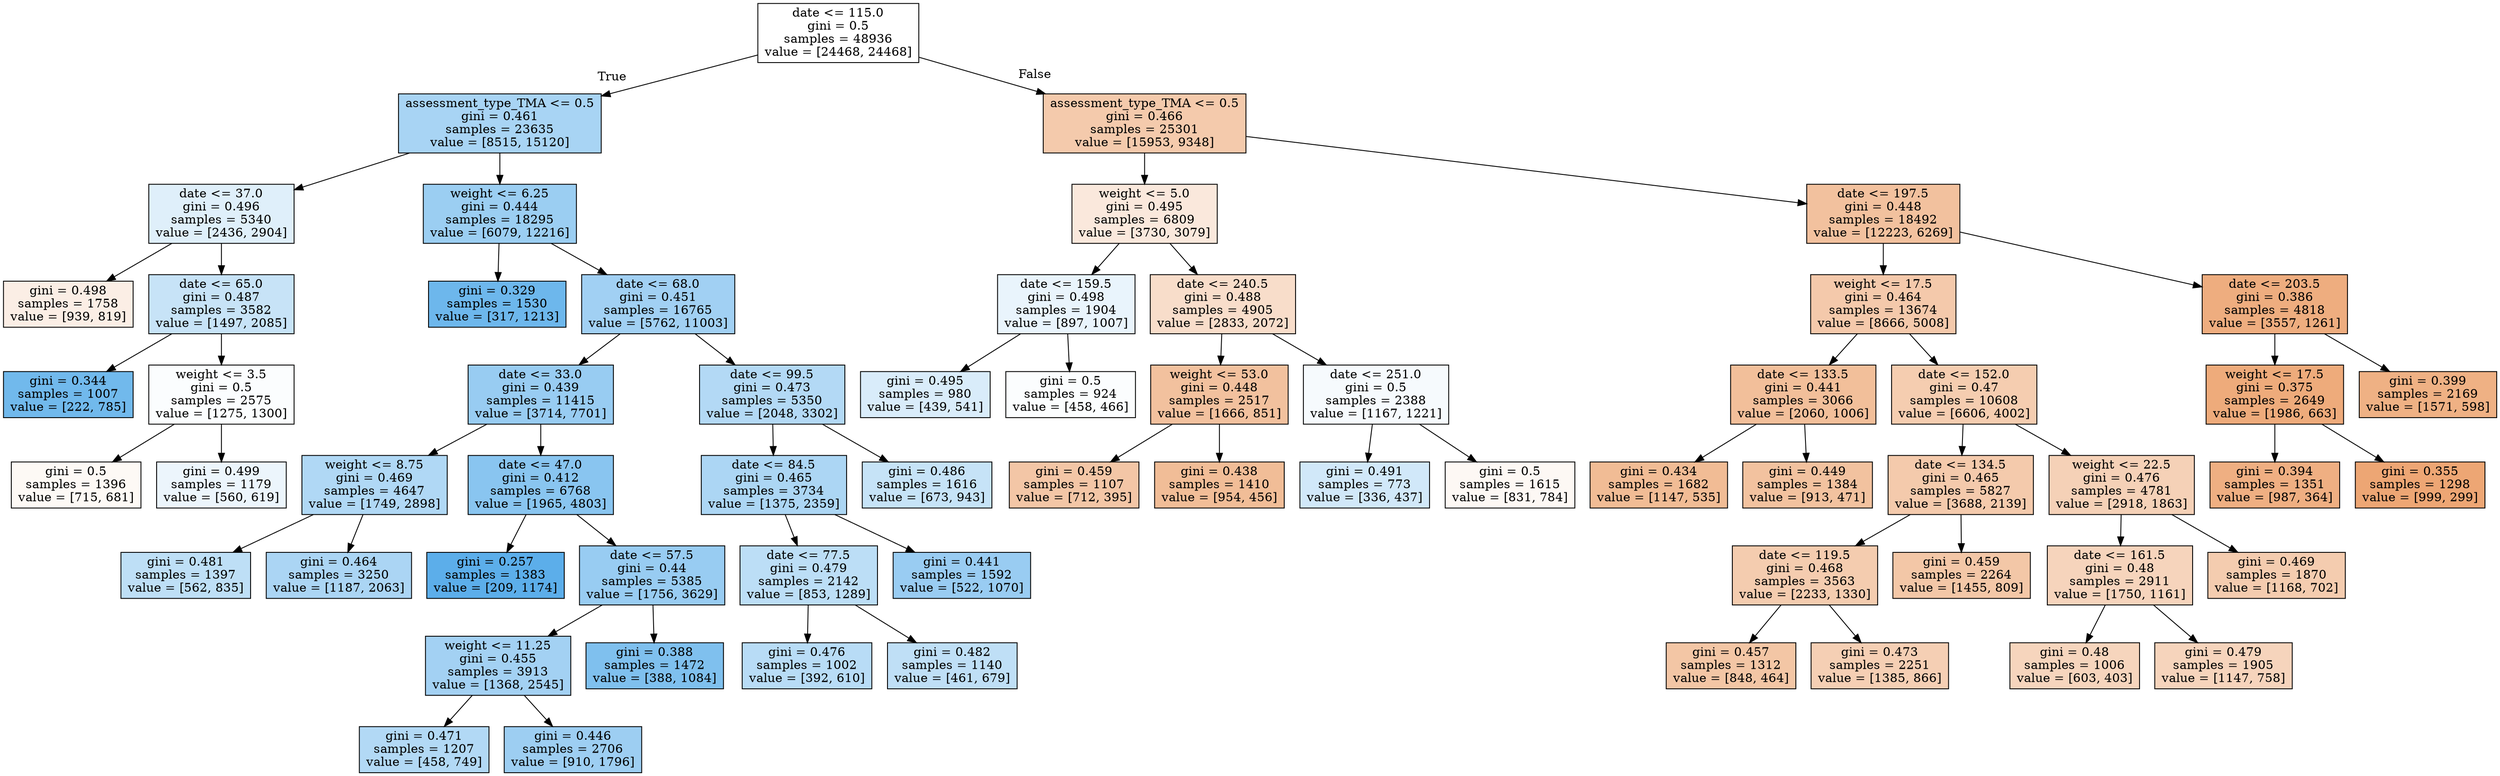 digraph Tree {
node [shape=box, style="filled", color="black"] ;
0 [label="date <= 115.0\ngini = 0.5\nsamples = 48936\nvalue = [24468, 24468]", fillcolor="#e5813900"] ;
1 [label="assessment_type_TMA <= 0.5\ngini = 0.461\nsamples = 23635\nvalue = [8515, 15120]", fillcolor="#399de56f"] ;
0 -> 1 [labeldistance=2.5, labelangle=45, headlabel="True"] ;
2 [label="date <= 37.0\ngini = 0.496\nsamples = 5340\nvalue = [2436, 2904]", fillcolor="#399de529"] ;
1 -> 2 ;
3 [label="gini = 0.498\nsamples = 1758\nvalue = [939, 819]", fillcolor="#e5813921"] ;
2 -> 3 ;
4 [label="date <= 65.0\ngini = 0.487\nsamples = 3582\nvalue = [1497, 2085]", fillcolor="#399de548"] ;
2 -> 4 ;
5 [label="gini = 0.344\nsamples = 1007\nvalue = [222, 785]", fillcolor="#399de5b7"] ;
4 -> 5 ;
6 [label="weight <= 3.5\ngini = 0.5\nsamples = 2575\nvalue = [1275, 1300]", fillcolor="#399de505"] ;
4 -> 6 ;
7 [label="gini = 0.5\nsamples = 1396\nvalue = [715, 681]", fillcolor="#e581390c"] ;
6 -> 7 ;
8 [label="gini = 0.499\nsamples = 1179\nvalue = [560, 619]", fillcolor="#399de518"] ;
6 -> 8 ;
9 [label="weight <= 6.25\ngini = 0.444\nsamples = 18295\nvalue = [6079, 12216]", fillcolor="#399de580"] ;
1 -> 9 ;
10 [label="gini = 0.329\nsamples = 1530\nvalue = [317, 1213]", fillcolor="#399de5bc"] ;
9 -> 10 ;
11 [label="date <= 68.0\ngini = 0.451\nsamples = 16765\nvalue = [5762, 11003]", fillcolor="#399de579"] ;
9 -> 11 ;
12 [label="date <= 33.0\ngini = 0.439\nsamples = 11415\nvalue = [3714, 7701]", fillcolor="#399de584"] ;
11 -> 12 ;
13 [label="weight <= 8.75\ngini = 0.469\nsamples = 4647\nvalue = [1749, 2898]", fillcolor="#399de565"] ;
12 -> 13 ;
14 [label="gini = 0.481\nsamples = 1397\nvalue = [562, 835]", fillcolor="#399de553"] ;
13 -> 14 ;
15 [label="gini = 0.464\nsamples = 3250\nvalue = [1187, 2063]", fillcolor="#399de56c"] ;
13 -> 15 ;
16 [label="date <= 47.0\ngini = 0.412\nsamples = 6768\nvalue = [1965, 4803]", fillcolor="#399de597"] ;
12 -> 16 ;
17 [label="gini = 0.257\nsamples = 1383\nvalue = [209, 1174]", fillcolor="#399de5d2"] ;
16 -> 17 ;
18 [label="date <= 57.5\ngini = 0.44\nsamples = 5385\nvalue = [1756, 3629]", fillcolor="#399de584"] ;
16 -> 18 ;
19 [label="weight <= 11.25\ngini = 0.455\nsamples = 3913\nvalue = [1368, 2545]", fillcolor="#399de576"] ;
18 -> 19 ;
20 [label="gini = 0.471\nsamples = 1207\nvalue = [458, 749]", fillcolor="#399de563"] ;
19 -> 20 ;
21 [label="gini = 0.446\nsamples = 2706\nvalue = [910, 1796]", fillcolor="#399de57e"] ;
19 -> 21 ;
22 [label="gini = 0.388\nsamples = 1472\nvalue = [388, 1084]", fillcolor="#399de5a4"] ;
18 -> 22 ;
23 [label="date <= 99.5\ngini = 0.473\nsamples = 5350\nvalue = [2048, 3302]", fillcolor="#399de561"] ;
11 -> 23 ;
24 [label="date <= 84.5\ngini = 0.465\nsamples = 3734\nvalue = [1375, 2359]", fillcolor="#399de56a"] ;
23 -> 24 ;
25 [label="date <= 77.5\ngini = 0.479\nsamples = 2142\nvalue = [853, 1289]", fillcolor="#399de556"] ;
24 -> 25 ;
26 [label="gini = 0.476\nsamples = 1002\nvalue = [392, 610]", fillcolor="#399de55b"] ;
25 -> 26 ;
27 [label="gini = 0.482\nsamples = 1140\nvalue = [461, 679]", fillcolor="#399de552"] ;
25 -> 27 ;
28 [label="gini = 0.441\nsamples = 1592\nvalue = [522, 1070]", fillcolor="#399de583"] ;
24 -> 28 ;
29 [label="gini = 0.486\nsamples = 1616\nvalue = [673, 943]", fillcolor="#399de549"] ;
23 -> 29 ;
30 [label="assessment_type_TMA <= 0.5\ngini = 0.466\nsamples = 25301\nvalue = [15953, 9348]", fillcolor="#e581396a"] ;
0 -> 30 [labeldistance=2.5, labelangle=-45, headlabel="False"] ;
31 [label="weight <= 5.0\ngini = 0.495\nsamples = 6809\nvalue = [3730, 3079]", fillcolor="#e581392d"] ;
30 -> 31 ;
32 [label="date <= 159.5\ngini = 0.498\nsamples = 1904\nvalue = [897, 1007]", fillcolor="#399de51c"] ;
31 -> 32 ;
33 [label="gini = 0.495\nsamples = 980\nvalue = [439, 541]", fillcolor="#399de530"] ;
32 -> 33 ;
34 [label="gini = 0.5\nsamples = 924\nvalue = [458, 466]", fillcolor="#399de504"] ;
32 -> 34 ;
35 [label="date <= 240.5\ngini = 0.488\nsamples = 4905\nvalue = [2833, 2072]", fillcolor="#e5813944"] ;
31 -> 35 ;
36 [label="weight <= 53.0\ngini = 0.448\nsamples = 2517\nvalue = [1666, 851]", fillcolor="#e581397d"] ;
35 -> 36 ;
37 [label="gini = 0.459\nsamples = 1107\nvalue = [712, 395]", fillcolor="#e5813972"] ;
36 -> 37 ;
38 [label="gini = 0.438\nsamples = 1410\nvalue = [954, 456]", fillcolor="#e5813985"] ;
36 -> 38 ;
39 [label="date <= 251.0\ngini = 0.5\nsamples = 2388\nvalue = [1167, 1221]", fillcolor="#399de50b"] ;
35 -> 39 ;
40 [label="gini = 0.491\nsamples = 773\nvalue = [336, 437]", fillcolor="#399de53b"] ;
39 -> 40 ;
41 [label="gini = 0.5\nsamples = 1615\nvalue = [831, 784]", fillcolor="#e581390e"] ;
39 -> 41 ;
42 [label="date <= 197.5\ngini = 0.448\nsamples = 18492\nvalue = [12223, 6269]", fillcolor="#e581397c"] ;
30 -> 42 ;
43 [label="weight <= 17.5\ngini = 0.464\nsamples = 13674\nvalue = [8666, 5008]", fillcolor="#e581396c"] ;
42 -> 43 ;
44 [label="date <= 133.5\ngini = 0.441\nsamples = 3066\nvalue = [2060, 1006]", fillcolor="#e5813982"] ;
43 -> 44 ;
45 [label="gini = 0.434\nsamples = 1682\nvalue = [1147, 535]", fillcolor="#e5813988"] ;
44 -> 45 ;
46 [label="gini = 0.449\nsamples = 1384\nvalue = [913, 471]", fillcolor="#e581397b"] ;
44 -> 46 ;
47 [label="date <= 152.0\ngini = 0.47\nsamples = 10608\nvalue = [6606, 4002]", fillcolor="#e5813965"] ;
43 -> 47 ;
48 [label="date <= 134.5\ngini = 0.465\nsamples = 5827\nvalue = [3688, 2139]", fillcolor="#e581396b"] ;
47 -> 48 ;
49 [label="date <= 119.5\ngini = 0.468\nsamples = 3563\nvalue = [2233, 1330]", fillcolor="#e5813967"] ;
48 -> 49 ;
50 [label="gini = 0.457\nsamples = 1312\nvalue = [848, 464]", fillcolor="#e5813973"] ;
49 -> 50 ;
51 [label="gini = 0.473\nsamples = 2251\nvalue = [1385, 866]", fillcolor="#e5813960"] ;
49 -> 51 ;
52 [label="gini = 0.459\nsamples = 2264\nvalue = [1455, 809]", fillcolor="#e5813971"] ;
48 -> 52 ;
53 [label="weight <= 22.5\ngini = 0.476\nsamples = 4781\nvalue = [2918, 1863]", fillcolor="#e581395c"] ;
47 -> 53 ;
54 [label="date <= 161.5\ngini = 0.48\nsamples = 2911\nvalue = [1750, 1161]", fillcolor="#e5813956"] ;
53 -> 54 ;
55 [label="gini = 0.48\nsamples = 1006\nvalue = [603, 403]", fillcolor="#e5813955"] ;
54 -> 55 ;
56 [label="gini = 0.479\nsamples = 1905\nvalue = [1147, 758]", fillcolor="#e5813956"] ;
54 -> 56 ;
57 [label="gini = 0.469\nsamples = 1870\nvalue = [1168, 702]", fillcolor="#e5813966"] ;
53 -> 57 ;
58 [label="date <= 203.5\ngini = 0.386\nsamples = 4818\nvalue = [3557, 1261]", fillcolor="#e58139a5"] ;
42 -> 58 ;
59 [label="weight <= 17.5\ngini = 0.375\nsamples = 2649\nvalue = [1986, 663]", fillcolor="#e58139aa"] ;
58 -> 59 ;
60 [label="gini = 0.394\nsamples = 1351\nvalue = [987, 364]", fillcolor="#e58139a1"] ;
59 -> 60 ;
61 [label="gini = 0.355\nsamples = 1298\nvalue = [999, 299]", fillcolor="#e58139b3"] ;
59 -> 61 ;
62 [label="gini = 0.399\nsamples = 2169\nvalue = [1571, 598]", fillcolor="#e581399e"] ;
58 -> 62 ;
}
